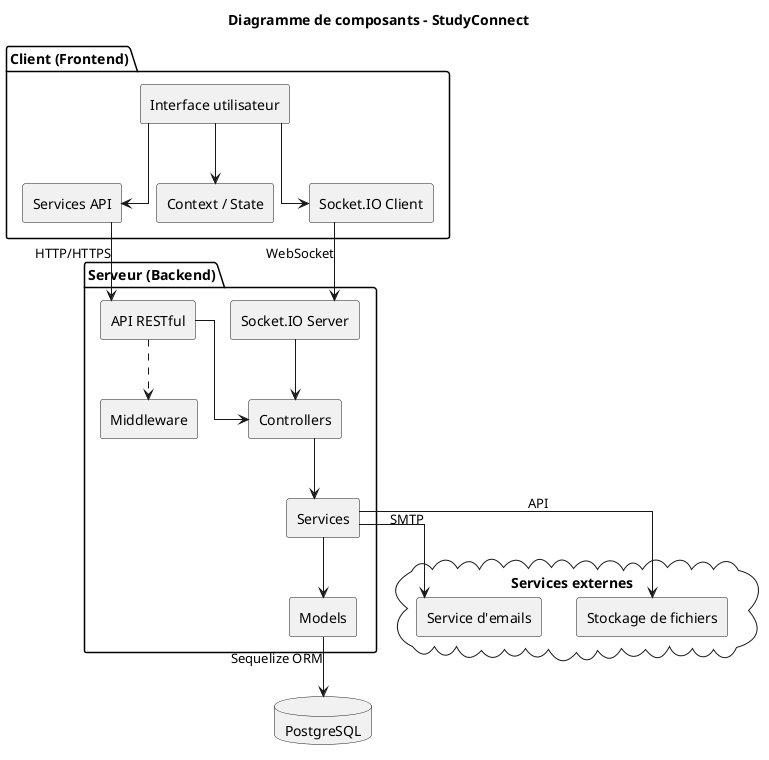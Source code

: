 @startuml chapterIII_uml_component
skinparam componentStyle rectangle
skinparam backgroundColor white
skinparam linetype ortho
skinparam monochrome false

title Diagramme de composants - StudyConnect

package "Client (Frontend)" {
  [Interface utilisateur] as UI
  [Services API] as APIServices
  [Context / State] as State
  [Socket.IO Client] as SocketClient
  
  UI --> State
  UI --> APIServices
  UI --> SocketClient
}

package "Serveur (Backend)" {
  [API RESTful] as API
  [Socket.IO Server] as SocketServer
  [Controllers] as Controllers
  [Services] as Services
  [Models] as Models
  [Middleware] as Middleware
  
  API --> Controllers
  SocketServer --> Controllers
  Controllers --> Services
  Services --> Models
  API ..> Middleware
}

database "PostgreSQL" as DB

cloud "Services externes" {
  [Stockage de fichiers] as Storage
  [Service d'emails] as Email
}

APIServices --> API : HTTP/HTTPS
SocketClient --> SocketServer : WebSocket
Models --> DB : Sequelize ORM
Services --> Storage : API
Services --> Email : SMTP

@enduml 
